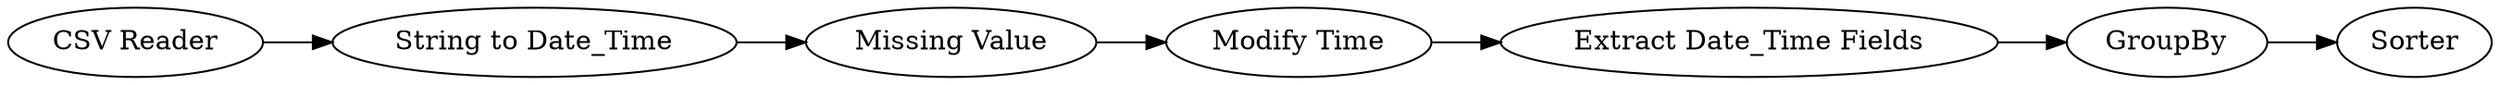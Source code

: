digraph {
	16 [label="CSV Reader"]
	17 [label="String to Date_Time"]
	18 [label="Missing Value"]
	19 [label="Modify Time"]
	20 [label="Extract Date_Time Fields"]
	21 [label=GroupBy]
	22 [label=Sorter]
	16 -> 17
	17 -> 18
	18 -> 19
	19 -> 20
	20 -> 21
	21 -> 22
	rankdir=LR
}
